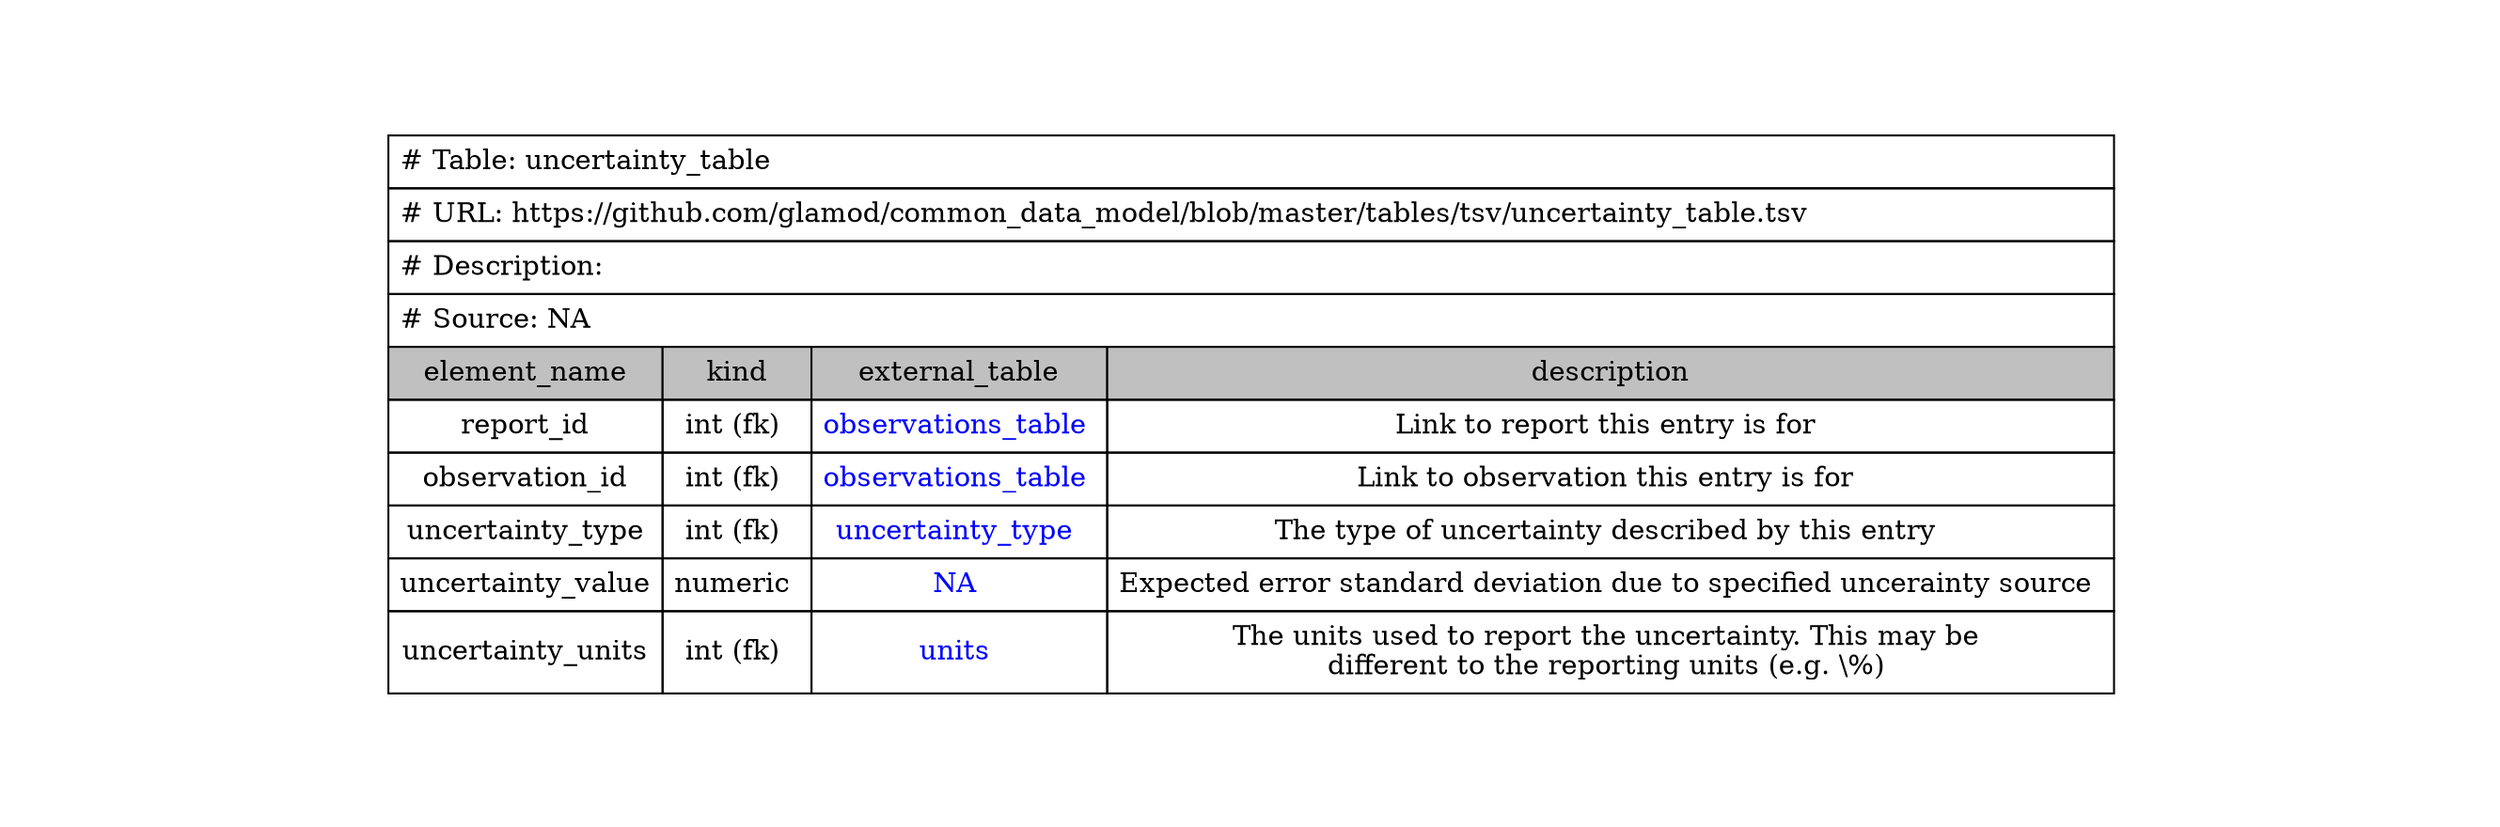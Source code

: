 digraph uncertainty_table {
node [color=white]
uncertainty_table [label=<<TABLE BORDER="0" CELLBORDER="1" CELLSPACING="0" CELLPADDING="5" COLOR="BLACK">
<TR><TD COLSPAN="4" ALIGN="left" PORT="head"># Table: uncertainty_table</TD></TR>
<TR><TD COLSPAN="4" ALIGN="left"># URL: https://github.com/glamod/common_data_model/blob/master/tables/tsv/uncertainty_table.tsv</TD></TR>
<TR><TD ALIGN="left" COLSPAN="4"># Description:</TD></TR>
<TR><TD ALIGN="left" COLSPAN="4"># Source: NA</TD></TR>
<TR><TD BGCOLOR="GRAY">element_name</TD><TD BGCOLOR="GRAY">kind</TD><TD BGCOLOR="GRAY">external_table</TD><TD BGCOLOR="GRAY">description</TD></TR>
<TR><TD PORT="report_idL">report_id</TD><TD>int (fk) </TD><TD HREF="https://github.com/glamod/common_data_model/blob/master/tables/tsv/observations_table.tsv"><FONT color="blue">observations_table </FONT></TD><TD PORT="report_idR">Link to report this entry is for </TD></TR>
<TR><TD PORT="observation_idL">observation_id</TD><TD>int (fk) </TD><TD HREF="https://github.com/glamod/common_data_model/blob/master/tables/tsv/observations_table.tsv"><FONT color="blue">observations_table </FONT></TD><TD PORT="observation_idR">Link to observation this entry is for </TD></TR>
<TR><TD PORT="uncertainty_typeL">uncertainty_type</TD><TD>int (fk) </TD><TD HREF="https://github.com/glamod/common_data_model/blob/master/tables/tsv/uncertainty_type.tsv"><FONT color="blue">uncertainty_type </FONT></TD><TD PORT="uncertainty_typeR">The type of uncertainty described by this entry </TD></TR>
<TR><TD PORT="uncertainty_valueL">uncertainty_value</TD><TD>numeric </TD><TD HREF="https://github.com/glamod/common_data_model/blob/master/tables/tsv/NA.tsv"><FONT color="blue">NA </FONT></TD><TD PORT="uncertainty_valueR">Expected error standard deviation due to specified uncerainty source </TD></TR>
<TR><TD PORT="uncertainty_unitsL">uncertainty_units</TD><TD>int (fk) </TD><TD HREF="https://github.com/glamod/common_data_model/blob/master/tables/tsv/units.tsv"><FONT color="blue">units </FONT></TD><TD PORT="uncertainty_unitsR">The units used to report the uncertainty. This may be <BR/>different to the reporting units (e.g. \%) </TD></TR>
</TABLE>>];
}
